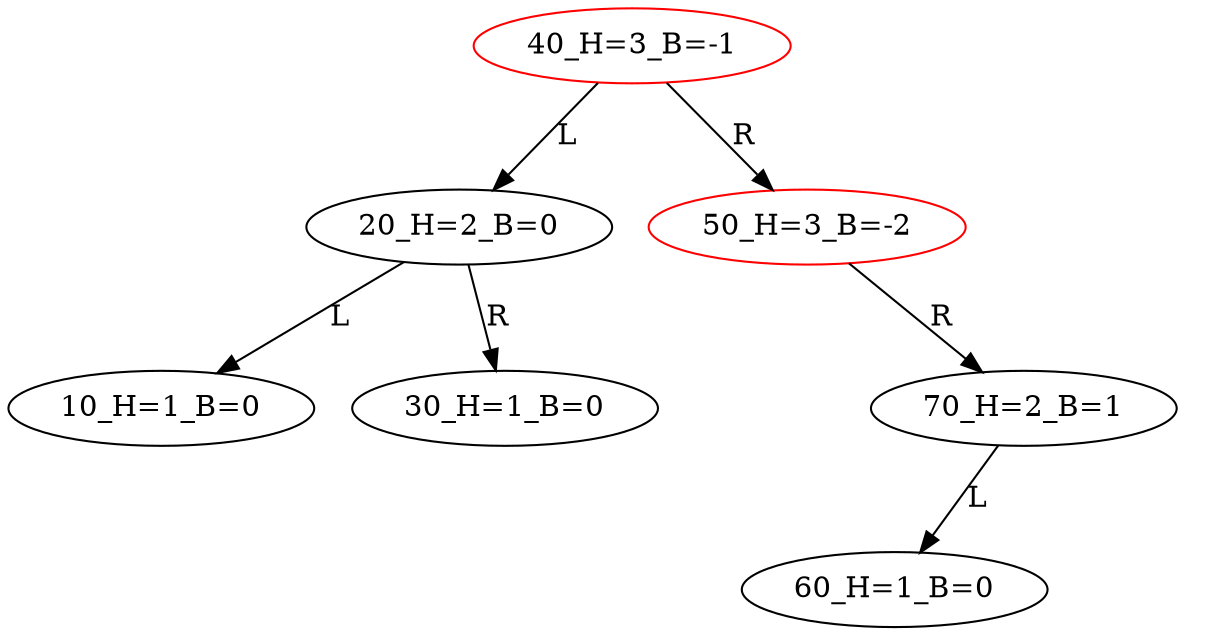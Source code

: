 digraph BiTreeBiTreeInsert {
"40_H=3_B=-1" -> {"20_H=2_B=0"} [label="L"]
"40_H=3_B=-1" -> {"50_H=3_B=-2"} [label="R"]
"20_H=2_B=0" -> {"10_H=1_B=0"} [label="L"]
"20_H=2_B=0" -> {"30_H=1_B=0"} [label="R"]
"50_H=3_B=-2" -> {"HD0"} [label="L"] [style=invis]
"HD0" [style=invis]
"50_H=3_B=-2" -> {"70_H=2_B=1"} [label="R"]
"70_H=2_B=1" -> {"60_H=1_B=0"} [label="L"]
"70_H=2_B=1" -> {"HD1"} [label="L"] [style=invis]
"HD1" [style=invis]
"40_H=3_B=-1" [color=red]
"20_H=2_B=0"
"10_H=1_B=0"
"30_H=1_B=0"
"50_H=3_B=-2" [color=red]
"70_H=2_B=1"
"60_H=1_B=0"
}

